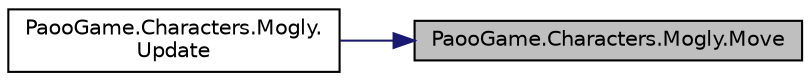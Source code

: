digraph "PaooGame.Characters.Mogly.Move"
{
 // INTERACTIVE_SVG=YES
 // LATEX_PDF_SIZE
  edge [fontname="Helvetica",fontsize="10",labelfontname="Helvetica",labelfontsize="10"];
  node [fontname="Helvetica",fontsize="10",shape=record];
  rankdir="RL";
  Node1 [label="PaooGame.Characters.Mogly.Move",height=0.2,width=0.4,color="black", fillcolor="grey75", style="filled", fontcolor="black",tooltip="Actualizeaza miscarile lui Mogly."];
  Node1 -> Node2 [dir="back",color="midnightblue",fontsize="10",style="solid",fontname="Helvetica"];
  Node2 [label="PaooGame.Characters.Mogly.\lUpdate",height=0.2,width=0.4,color="black", fillcolor="white", style="filled",URL="$class_paoo_game_1_1_characters_1_1_mogly.html#aa23a59326c59d36a5d3957d142e42fcd",tooltip="Actualizeaza pozitia lui Mogly."];
}
